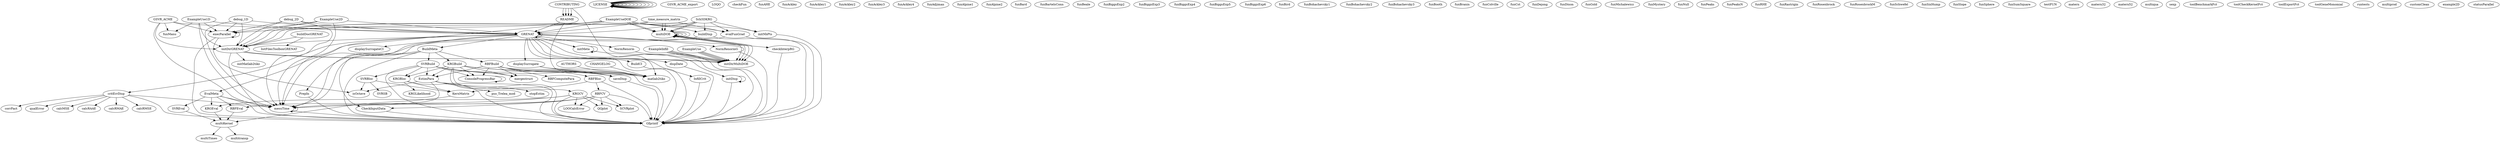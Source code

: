 /* Created by mdot for Matlab */
digraph m2html {
  ExampleUse1D -> GRENAT;
  ExampleUse1D -> funManu;
  ExampleUse1D -> initDirGRENAT;
  ExampleUse1D -> execParallel;
  ExampleUse1D -> mesuTime;
  ExampleUse2D -> GRENAT;
  ExampleUse2D -> initDirGRENAT;
  ExampleUse2D -> execParallel;
  ExampleUse2D -> mesuTime;
  ExampleUseDOE -> GRENAT;
  ExampleUseDOE -> initDirGRENAT;
  ExampleUseDOE -> initNbPts;
  ExampleUseDOE -> multiDOE;
  ExampleUseDOE -> multiDOE;
  ExampleUseDOE -> buildDisp;
  ExampleUseDOE -> evalFunGrad;
  ExampleUseDOE -> execParallel;
  ExampleUseDOE -> mesuTime;
  GRENAT -> GRENAT;
  GRENAT -> initDirGRENAT;
  GRENAT -> BuildCI;
  GRENAT -> InfillCrit;
  GRENAT -> critErrDisp;
  GRENAT -> dispDate;
  GRENAT -> displaySurrogate;
  GRENAT -> displaySurrogateCI;
  GRENAT -> initDisp;
  GRENAT -> initMeta;
  GRENAT -> BuildMeta;
  GRENAT -> EvalMeta;
  GRENAT -> CheckInputData;
  GRENAT -> Gfprintf;
  GRENAT -> NormRenorm;
  GRENAT -> NormRenormG;
  GRENAT -> checkInterpRG;
  GSVR_ACME -> GRENAT;
  GSVR_ACME -> funManu;
  GSVR_ACME -> initDirGRENAT;
  GSVR_ACME -> execParallel;
  GSVR_ACME -> mesuTime;
  LICENSE -> LICENSE;
  LICENSE -> LICENSE;
  LICENSE -> LICENSE;
  LICENSE -> LICENSE;
  README -> GRENAT;
  Sch5DKRG -> GRENAT;
  Sch5DKRG -> initDirGRENAT;
  Sch5DKRG -> initNbPts;
  Sch5DKRG -> multiDOE;
  Sch5DKRG -> multiDOE;
  Sch5DKRG -> buildDisp;
  Sch5DKRG -> evalFunGrad;
  debug_1D -> GRENAT;
  debug_1D -> initDirGRENAT;
  debug_1D -> execParallel;
  debug_1D -> mesuTime;
  debug_2D -> GRENAT;
  debug_2D -> initDirGRENAT;
  debug_2D -> execParallel;
  debug_2D -> mesuTime;
  initDirGRENAT -> initDirMultiDOE;
  initDirGRENAT -> initMatlab2tikz;
  initDirGRENAT -> initDirMultiDOE;
  initDirGRENAT -> Gfprintf;
  BuildCI -> Gfprintf;
  InfillCrit -> Gfprintf;
  critErrDisp -> calcMSE;
  critErrDisp -> calcRAAE;
  critErrDisp -> calcRMAE;
  critErrDisp -> calcRMSE;
  critErrDisp -> corrFact;
  critErrDisp -> qualError;
  critErrDisp -> Gfprintf;
  critErrDisp -> mesuTime;
  dispDate -> Gfprintf;
  displaySurrogate -> saveDisp;
  displaySurrogate -> matlab2tikz;
  saveDisp -> Gfprintf;
  initDisp -> initDisp;
  initDisp -> Gfprintf;
  initMeta -> initMeta;
  initMeta -> Gfprintf;
  initNbPts -> Gfprintf;
  multiKernel -> multiTimes;
  multiKernel -> multitransp;
  ConsoleProgressBar -> ConsoleProgressBar;
  ExampleInfill -> initDirMultiDOE;
  ExampleInfill -> initDirMultiDOE;
  ExampleUse -> initDirMultiDOE;
  ExampleUse -> initDirMultiDOE;
  LICENSE -> LICENSE;
  LICENSE -> LICENSE;
  LICENSE -> LICENSE;
  LICENSE -> LICENSE;
  multiDOE -> initDirMultiDOE;
  multiDOE -> multiDOE;
  multiDOE -> initDirMultiDOE;
  multiDOE -> multiDOE;
  AUTHORS -> matlab2tikz;
  CHANGELOG -> matlab2tikz;
  CONTRIBUTING -> README;
  CONTRIBUTING -> README;
  CONTRIBUTING -> README;
  CONTRIBUTING -> matlab2tikz;
  CONTRIBUTING -> README;
  README -> matlab2tikz;
  ExampleInfill -> initDirMultiDOE;
  ExampleInfill -> initDirMultiDOE;
  ExampleUse -> initDirMultiDOE;
  ExampleUse -> initDirMultiDOE;
  LICENSE -> LICENSE;
  LICENSE -> LICENSE;
  LICENSE -> LICENSE;
  LICENSE -> LICENSE;
  multiDOE -> initDirMultiDOE;
  multiDOE -> multiDOE;
  multiDOE -> initDirMultiDOE;
  multiDOE -> multiDOE;
  BuildMeta -> KRGBuild;
  BuildMeta -> PrepIn;
  BuildMeta -> RBFBuild;
  BuildMeta -> SVRBuild;
  BuildMeta -> Gfprintf;
  BuildMeta -> mesuTime;
  EstimPara -> pso_Trelea_mod;
  EstimPara -> stopEstim;
  EstimPara -> Gfprintf;
  EstimPara -> isOctave;
  EstimPara -> mesuTime;
  EvalMeta -> KRGEval;
  EvalMeta -> RBFEval;
  EvalMeta -> SVREval;
  EvalMeta -> Gfprintf;
  EvalMeta -> mesuTime;
  KRGBloc -> KRGLikelihood;
  KRGBloc -> KernMatrix;
  KRGBloc -> Gfprintf;
  KRGBuild -> saveDisp;
  KRGBuild -> ConsoleProgressBar;
  KRGBuild -> matlab2tikz;
  KRGBuild -> mergestruct;
  KRGBuild -> EstimPara;
  KRGBuild -> KRGBloc;
  KRGBuild -> KRGCV;
  KRGBuild -> Gfprintf;
  KRGCV -> LOOCalcError;
  KRGCV -> QQplot;
  KRGCV -> SCVRplot;
  KRGCV -> KRGEval;
  KRGCV -> Gfprintf;
  KRGCV -> mesuTime;
  KRGEval -> multiKernel;
  KernMatrix -> multiKernel;
  PrepIn -> Gfprintf;
  RBFBloc -> KernMatrix;
  RBFBloc -> RBFCV;
  RBFBloc -> Gfprintf;
  RBFBuild -> saveDisp;
  RBFBuild -> ConsoleProgressBar;
  RBFBuild -> matlab2tikz;
  RBFBuild -> mergestruct;
  RBFBuild -> EstimPara;
  RBFBuild -> RBFBloc;
  RBFBuild -> RBFComputePara;
  RBFBuild -> Gfprintf;
  RBFCV -> LOOCalcError;
  RBFCV -> QQplot;
  RBFCV -> SCVRplot;
  RBFCV -> RBFEval;
  RBFCV -> CheckInputData;
  RBFCV -> Gfprintf;
  RBFCV -> mesuTime;
  RBFEval -> multiKernel;
  SVRBloc -> KernMatrix;
  SVRBloc -> SVRSB;
  SVRBloc -> isOctave;
  SVRBuild -> saveDisp;
  SVRBuild -> ConsoleProgressBar;
  SVRBuild -> matlab2tikz;
  SVRBuild -> mergestruct;
  SVRBuild -> EstimPara;
  SVRBuild -> KRGBloc;
  SVRBuild -> SVRBloc;
  SVRBuild -> Gfprintf;
  SVREval -> multiKernel;
  CheckInputData -> Gfprintf;
  NormRenorm -> Gfprintf;
  NormRenormG -> Gfprintf;
  buildDisp -> Gfprintf;
  buildDisp -> mesuTime;
  buildDocGRENAT -> initDirGRENAT;
  buildDocGRENAT -> listFilesToolboxGRENAT;
  checkInterpRG -> Gfprintf;
  evalFunGrad -> Gfprintf;
  evalFunGrad -> mesuTime;
  execParallel -> Gfprintf;
  execParallel -> execParallel;
  execParallel -> isOctave;
  mesuTime -> Gfprintf;
  mesuTime -> mesuTime;
  time_measure_matrix -> GRENAT;
  time_measure_matrix -> initDirGRENAT;
  time_measure_matrix -> multiDOE;
  time_measure_matrix -> multiDOE;
  time_measure_matrix -> evalFunGrad;

  ExampleUse1D [URL="GRENAT/ExampleUse1D.html"];
  ExampleUse2D [URL="GRENAT/ExampleUse2D.html"];
  ExampleUseDOE [URL="GRENAT/ExampleUseDOE.html"];
  GRENAT [URL="GRENAT/GRENAT.html"];
  GSVR_ACME [URL="GRENAT/GSVR_ACME.html"];
  GSVR_ACME_export [URL="GRENAT/GSVR_ACME_export.html"];
  LICENSE [URL="GRENAT/LICENSE.html"];
  LOQO [URL="GRENAT/LOQO.html"];
  README [URL="GRENAT/README.html"];
  Sch5DKRG [URL="GRENAT/Sch5DKRG.html"];
  debug_1D [URL="GRENAT/debug_1D.html"];
  debug_2D [URL="GRENAT/debug_2D.html"];
  checkFun [URL="GRENAT/funTest/checkFun.html"];
  funAHE [URL="GRENAT/funTest/funAHE.html"];
  funAckley [URL="GRENAT/funTest/funAckley.html"];
  funAckley1 [URL="GRENAT/funTest/funAckley1.html"];
  funAckley2 [URL="GRENAT/funTest/funAckley2.html"];
  funAckley3 [URL="GRENAT/funTest/funAckley3.html"];
  funAckley4 [URL="GRENAT/funTest/funAckley4.html"];
  funAdjiman [URL="GRENAT/funTest/funAdjiman.html"];
  funAlpine1 [URL="GRENAT/funTest/funAlpine1.html"];
  funAlpine2 [URL="GRENAT/funTest/funAlpine2.html"];
  funBard [URL="GRENAT/funTest/funBard.html"];
  funBartelsConn [URL="GRENAT/funTest/funBartelsConn.html"];
  funBeale [URL="GRENAT/funTest/funBeale.html"];
  funBiggsExp2 [URL="GRENAT/funTest/funBiggsExp2.html"];
  funBiggsExp3 [URL="GRENAT/funTest/funBiggsExp3.html"];
  funBiggsExp4 [URL="GRENAT/funTest/funBiggsExp4.html"];
  funBiggsExp5 [URL="GRENAT/funTest/funBiggsExp5.html"];
  funBiggsExp6 [URL="GRENAT/funTest/funBiggsExp6.html"];
  funBird [URL="GRENAT/funTest/funBird.html"];
  funBohachevsky1 [URL="GRENAT/funTest/funBohachevsky1.html"];
  funBohachevsky2 [URL="GRENAT/funTest/funBohachevsky2.html"];
  funBohachevsky3 [URL="GRENAT/funTest/funBohachevsky3.html"];
  funBooth [URL="GRENAT/funTest/funBooth.html"];
  funBranin [URL="GRENAT/funTest/funBranin.html"];
  funColville [URL="GRENAT/funTest/funColville.html"];
  funCst [URL="GRENAT/funTest/funCst.html"];
  funDejong [URL="GRENAT/funTest/funDejong.html"];
  funDixon [URL="GRENAT/funTest/funDixon.html"];
  funGold [URL="GRENAT/funTest/funGold.html"];
  funManu [URL="GRENAT/funTest/funManu.html"];
  funMichalewicz [URL="GRENAT/funTest/funMichalewicz.html"];
  funMystery [URL="GRENAT/funTest/funMystery.html"];
  funNull [URL="GRENAT/funTest/funNull.html"];
  funPeaks [URL="GRENAT/funTest/funPeaks.html"];
  funPeaksN [URL="GRENAT/funTest/funPeaksN.html"];
  funRHE [URL="GRENAT/funTest/funRHE.html"];
  funRastrigin [URL="GRENAT/funTest/funRastrigin.html"];
  funRosenbrock [URL="GRENAT/funTest/funRosenbrock.html"];
  funRosenbrockM [URL="GRENAT/funTest/funRosenbrockM.html"];
  funSchwefel [URL="GRENAT/funTest/funSchwefel.html"];
  funSixHump [URL="GRENAT/funTest/funSixHump.html"];
  funSlope [URL="GRENAT/funTest/funSlope.html"];
  funSphere [URL="GRENAT/funTest/funSphere.html"];
  funSumSquare [URL="GRENAT/funTest/funSumSquare.html"];
  testFUN [URL="GRENAT/funTest/testFUN.html"];
  initDirGRENAT [URL="GRENAT/initDirGRENAT.html"];
  BuildCI [URL="GRENAT/src/crit/BuildCI.html"];
  InfillCrit [URL="GRENAT/src/crit/InfillCrit.html"];
  LOOCalcError [URL="GRENAT/src/crit/LOOCalcError.html"];
  calcMSE [URL="GRENAT/src/crit/calcMSE.html"];
  calcRAAE [URL="GRENAT/src/crit/calcRAAE.html"];
  calcRMAE [URL="GRENAT/src/crit/calcRMAE.html"];
  calcRMSE [URL="GRENAT/src/crit/calcRMSE.html"];
  corrFact [URL="GRENAT/src/crit/corrFact.html"];
  critErrDisp [URL="GRENAT/src/crit/critErrDisp.html"];
  qualError [URL="GRENAT/src/crit/qualError.html"];
  QQplot [URL="GRENAT/src/disp/QQplot.html"];
  SCVRplot [URL="GRENAT/src/disp/SCVRplot.html"];
  dispDate [URL="GRENAT/src/disp/dispDate.html"];
  displaySurrogate [URL="GRENAT/src/disp/displaySurrogate.html"];
  displaySurrogateCI [URL="GRENAT/src/disp/displaySurrogateCI.html"];
  saveDisp [URL="GRENAT/src/disp/saveDisp.html"];
  initDisp [URL="GRENAT/src/init/initDisp.html"];
  initMeta [URL="GRENAT/src/init/initMeta.html"];
  initNbPts [URL="GRENAT/src/init/initNbPts.html"];
  matern [URL="GRENAT/src/kernANDfun/matern.html"];
  matern32 [URL="GRENAT/src/kernANDfun/matern32.html"];
  matern52 [URL="GRENAT/src/kernANDfun/matern52.html"];
  multiKernel [URL="GRENAT/src/kernANDfun/multiKernel.html"];
  multiqua [URL="GRENAT/src/kernANDfun/multiqua.html"];
  sexp [URL="GRENAT/src/kernANDfun/sexp.html"];
  toolBenchmarkFct [URL="GRENAT/src/kernANDfun/toolBenchmarkFct.html"];
  toolCheckKernelFct [URL="GRENAT/src/kernANDfun/toolCheckKernelFct.html"];
  toolExportFct [URL="GRENAT/src/kernANDfun/toolExportFct.html"];
  toolGeneMonomial [URL="GRENAT/src/kernANDfun/toolGeneMonomial.html"];
  ConsoleProgressBar [URL="GRENAT/src/libs/ConsoleProgressBar.html"];
  ExampleInfill [URL="GRENAT/src/libs/MultiDOE/ExampleInfill.html"];
  ExampleUse [URL="GRENAT/src/libs/MultiDOE/ExampleUse.html"];
  LICENSE [URL="GRENAT/src/libs/MultiDOE/LICENSE.html"];
  README [URL="GRENAT/src/libs/MultiDOE/README.html"];
  initDirMultiDOE [URL="GRENAT/src/libs/MultiDOE/initDirMultiDOE.html"];
  multiDOE [URL="GRENAT/src/libs/MultiDOE/multiDOE.html"];
  pso_Trelea_mod [URL="GRENAT/src/libs/PSOt/pso_Trelea_mod.html"];
  initMatlab2tikz [URL="GRENAT/src/libs/initMatlab2tikz.html"];
  AUTHORS [URL="GRENAT/src/libs/matlab2tikz/AUTHORS.html"];
  CHANGELOG [URL="GRENAT/src/libs/matlab2tikz/CHANGELOG.html"];
  CONTRIBUTING [URL="GRENAT/src/libs/matlab2tikz/CONTRIBUTING.html"];
  LICENSE [URL="GRENAT/src/libs/matlab2tikz/LICENSE.html"];
  README [URL="GRENAT/src/libs/matlab2tikz/README.html"];
  matlab2tikz [URL="GRENAT/src/libs/matlab2tikz/matlab2tikz.html"];
  runtests [URL="GRENAT/src/libs/matlab2tikz/runtests.html"];
  mergestruct [URL="GRENAT/src/libs/mergestruct.html"];
  multiTimes [URL="GRENAT/src/libs/multiTimes.html"];
  ExampleInfill [URL="GRENAT/src/libs/multidoe/ExampleInfill.html"];
  ExampleUse [URL="GRENAT/src/libs/multidoe/ExampleUse.html"];
  LICENSE [URL="GRENAT/src/libs/multidoe/LICENSE.html"];
  README [URL="GRENAT/src/libs/multidoe/README.html"];
  initDirMultiDOE [URL="GRENAT/src/libs/multidoe/initDirMultiDOE.html"];
  multiDOE [URL="GRENAT/src/libs/multidoe/multiDOE.html"];
  multiprod [URL="GRENAT/src/libs/multiprod.html"];
  multitransp [URL="GRENAT/src/libs/multitransp.html"];
  BuildMeta [URL="GRENAT/src/surrogate/BuildMeta.html"];
  EstimPara [URL="GRENAT/src/surrogate/EstimPara.html"];
  EvalMeta [URL="GRENAT/src/surrogate/EvalMeta.html"];
  KRGBloc [URL="GRENAT/src/surrogate/KRGBloc.html"];
  KRGBuild [URL="GRENAT/src/surrogate/KRGBuild.html"];
  KRGCV [URL="GRENAT/src/surrogate/KRGCV.html"];
  KRGEval [URL="GRENAT/src/surrogate/KRGEval.html"];
  KRGLikelihood [URL="GRENAT/src/surrogate/KRGLikelihood.html"];
  KernMatrix [URL="GRENAT/src/surrogate/KernMatrix.html"];
  PrepIn [URL="GRENAT/src/surrogate/PrepIn.html"];
  RBFBloc [URL="GRENAT/src/surrogate/RBFBloc.html"];
  RBFBuild [URL="GRENAT/src/surrogate/RBFBuild.html"];
  RBFCV [URL="GRENAT/src/surrogate/RBFCV.html"];
  RBFComputePara [URL="GRENAT/src/surrogate/RBFComputePara.html"];
  RBFEval [URL="GRENAT/src/surrogate/RBFEval.html"];
  SVRBloc [URL="GRENAT/src/surrogate/SVRBloc.html"];
  SVRBuild [URL="GRENAT/src/surrogate/SVRBuild.html"];
  SVREval [URL="GRENAT/src/surrogate/SVREval.html"];
  SVRSB [URL="GRENAT/src/surrogate/SVRSB.html"];
  stopEstim [URL="GRENAT/src/surrogate/stopEstim.html"];
  CheckInputData [URL="GRENAT/src/various/CheckInputData.html"];
  Gfprintf [URL="GRENAT/src/various/Gfprintf.html"];
  NormRenorm [URL="GRENAT/src/various/NormRenorm.html"];
  NormRenormG [URL="GRENAT/src/various/NormRenormG.html"];
  buildDisp [URL="GRENAT/src/various/buildDisp.html"];
  buildDocGRENAT [URL="GRENAT/src/various/buildDocGRENAT.html"];
  checkInterpRG [URL="GRENAT/src/various/checkInterpRG.html"];
  customClean [URL="GRENAT/src/various/customClean.html"];
  evalFunGrad [URL="GRENAT/src/various/evalFunGrad.html"];
  example2D [URL="GRENAT/src/various/example2D.html"];
  execParallel [URL="GRENAT/src/various/execParallel.html"];
  isOctave [URL="GRENAT/src/various/isOctave.html"];
  listFilesToolboxGRENAT [URL="GRENAT/src/various/listFilesToolboxGRENAT.html"];
  mesuTime [URL="GRENAT/src/various/mesuTime.html"];
  statusParallel [URL="GRENAT/src/various/statusParallel.html"];
  time_measure_matrix [URL="GRENAT/time_measure_matrix.html"];
}